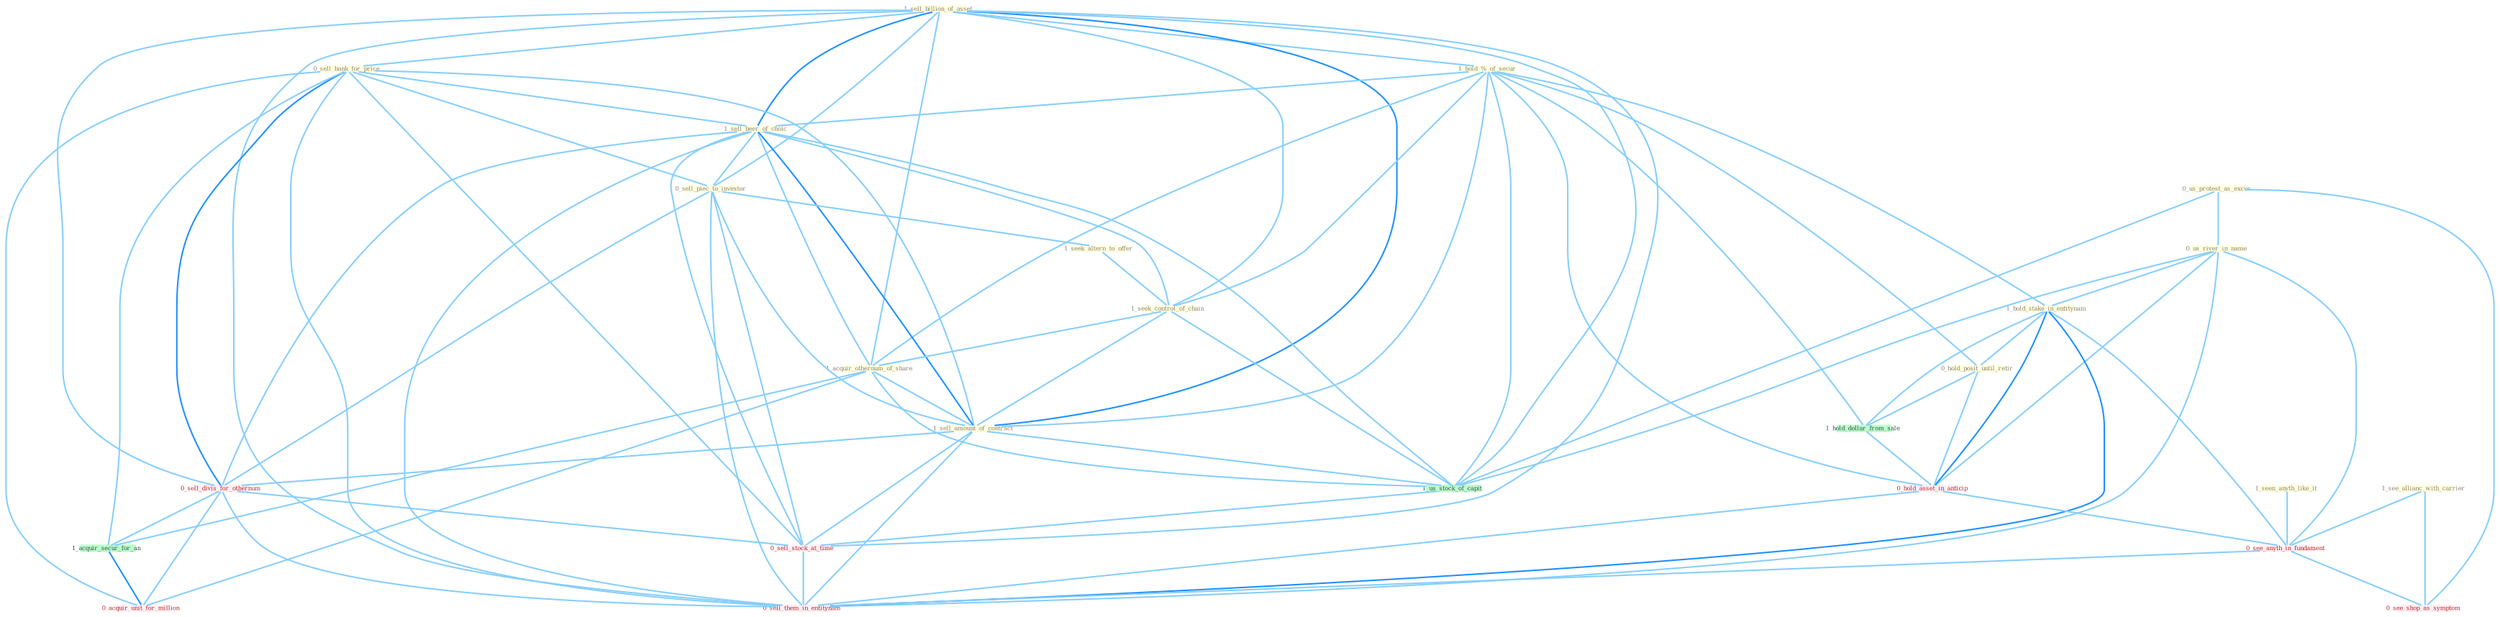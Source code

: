 Graph G{ 
    node
    [shape=polygon,style=filled,width=.5,height=.06,color="#BDFCC9",fixedsize=true,fontsize=4,
    fontcolor="#2f4f4f"];
    {node
    [color="#ffffe0", fontcolor="#8b7d6b"] "1_sell_billion_of_asset " "1_seen_anyth_like_it " "0_us_protest_as_excus " "0_sell_bank_for_price " "1_hold_%_of_secur " "0_us_river_in_name " "1_sell_beer_of_choic " "1_hold_stake_in_entitynam " "0_sell_piec_to_investor " "1_see_allianc_with_carrier " "1_seek_altern_to_offer " "1_seek_control_of_chain " "1_acquir_othernum_of_share " "0_hold_posit_until_retir " "1_sell_amount_of_contract "}
{node [color="#fff0f5", fontcolor="#b22222"] "0_sell_divis_for_othernum " "0_hold_asset_in_anticip " "0_sell_stock_at_time " "0_see_anyth_in_fundament " "0_acquir_unit_for_million " "0_see_shop_as_symptom " "0_sell_them_in_entitynam "}
edge [color="#B0E2FF"];

	"1_sell_billion_of_asset " -- "0_sell_bank_for_price " [w="1", color="#87cefa" ];
	"1_sell_billion_of_asset " -- "1_hold_%_of_secur " [w="1", color="#87cefa" ];
	"1_sell_billion_of_asset " -- "1_sell_beer_of_choic " [w="2", color="#1e90ff" , len=0.8];
	"1_sell_billion_of_asset " -- "0_sell_piec_to_investor " [w="1", color="#87cefa" ];
	"1_sell_billion_of_asset " -- "1_seek_control_of_chain " [w="1", color="#87cefa" ];
	"1_sell_billion_of_asset " -- "1_acquir_othernum_of_share " [w="1", color="#87cefa" ];
	"1_sell_billion_of_asset " -- "1_sell_amount_of_contract " [w="2", color="#1e90ff" , len=0.8];
	"1_sell_billion_of_asset " -- "0_sell_divis_for_othernum " [w="1", color="#87cefa" ];
	"1_sell_billion_of_asset " -- "1_us_stock_of_capit " [w="1", color="#87cefa" ];
	"1_sell_billion_of_asset " -- "0_sell_stock_at_time " [w="1", color="#87cefa" ];
	"1_sell_billion_of_asset " -- "0_sell_them_in_entitynam " [w="1", color="#87cefa" ];
	"1_seen_anyth_like_it " -- "0_see_anyth_in_fundament " [w="1", color="#87cefa" ];
	"0_us_protest_as_excus " -- "0_us_river_in_name " [w="1", color="#87cefa" ];
	"0_us_protest_as_excus " -- "1_us_stock_of_capit " [w="1", color="#87cefa" ];
	"0_us_protest_as_excus " -- "0_see_shop_as_symptom " [w="1", color="#87cefa" ];
	"0_sell_bank_for_price " -- "1_sell_beer_of_choic " [w="1", color="#87cefa" ];
	"0_sell_bank_for_price " -- "0_sell_piec_to_investor " [w="1", color="#87cefa" ];
	"0_sell_bank_for_price " -- "1_sell_amount_of_contract " [w="1", color="#87cefa" ];
	"0_sell_bank_for_price " -- "0_sell_divis_for_othernum " [w="2", color="#1e90ff" , len=0.8];
	"0_sell_bank_for_price " -- "1_acquir_secur_for_an " [w="1", color="#87cefa" ];
	"0_sell_bank_for_price " -- "0_sell_stock_at_time " [w="1", color="#87cefa" ];
	"0_sell_bank_for_price " -- "0_acquir_unit_for_million " [w="1", color="#87cefa" ];
	"0_sell_bank_for_price " -- "0_sell_them_in_entitynam " [w="1", color="#87cefa" ];
	"1_hold_%_of_secur " -- "1_sell_beer_of_choic " [w="1", color="#87cefa" ];
	"1_hold_%_of_secur " -- "1_hold_stake_in_entitynam " [w="1", color="#87cefa" ];
	"1_hold_%_of_secur " -- "1_seek_control_of_chain " [w="1", color="#87cefa" ];
	"1_hold_%_of_secur " -- "1_acquir_othernum_of_share " [w="1", color="#87cefa" ];
	"1_hold_%_of_secur " -- "0_hold_posit_until_retir " [w="1", color="#87cefa" ];
	"1_hold_%_of_secur " -- "1_sell_amount_of_contract " [w="1", color="#87cefa" ];
	"1_hold_%_of_secur " -- "1_us_stock_of_capit " [w="1", color="#87cefa" ];
	"1_hold_%_of_secur " -- "1_hold_dollar_from_sale " [w="1", color="#87cefa" ];
	"1_hold_%_of_secur " -- "0_hold_asset_in_anticip " [w="1", color="#87cefa" ];
	"0_us_river_in_name " -- "1_hold_stake_in_entitynam " [w="1", color="#87cefa" ];
	"0_us_river_in_name " -- "1_us_stock_of_capit " [w="1", color="#87cefa" ];
	"0_us_river_in_name " -- "0_hold_asset_in_anticip " [w="1", color="#87cefa" ];
	"0_us_river_in_name " -- "0_see_anyth_in_fundament " [w="1", color="#87cefa" ];
	"0_us_river_in_name " -- "0_sell_them_in_entitynam " [w="1", color="#87cefa" ];
	"1_sell_beer_of_choic " -- "0_sell_piec_to_investor " [w="1", color="#87cefa" ];
	"1_sell_beer_of_choic " -- "1_seek_control_of_chain " [w="1", color="#87cefa" ];
	"1_sell_beer_of_choic " -- "1_acquir_othernum_of_share " [w="1", color="#87cefa" ];
	"1_sell_beer_of_choic " -- "1_sell_amount_of_contract " [w="2", color="#1e90ff" , len=0.8];
	"1_sell_beer_of_choic " -- "0_sell_divis_for_othernum " [w="1", color="#87cefa" ];
	"1_sell_beer_of_choic " -- "1_us_stock_of_capit " [w="1", color="#87cefa" ];
	"1_sell_beer_of_choic " -- "0_sell_stock_at_time " [w="1", color="#87cefa" ];
	"1_sell_beer_of_choic " -- "0_sell_them_in_entitynam " [w="1", color="#87cefa" ];
	"1_hold_stake_in_entitynam " -- "0_hold_posit_until_retir " [w="1", color="#87cefa" ];
	"1_hold_stake_in_entitynam " -- "1_hold_dollar_from_sale " [w="1", color="#87cefa" ];
	"1_hold_stake_in_entitynam " -- "0_hold_asset_in_anticip " [w="2", color="#1e90ff" , len=0.8];
	"1_hold_stake_in_entitynam " -- "0_see_anyth_in_fundament " [w="1", color="#87cefa" ];
	"1_hold_stake_in_entitynam " -- "0_sell_them_in_entitynam " [w="2", color="#1e90ff" , len=0.8];
	"0_sell_piec_to_investor " -- "1_seek_altern_to_offer " [w="1", color="#87cefa" ];
	"0_sell_piec_to_investor " -- "1_sell_amount_of_contract " [w="1", color="#87cefa" ];
	"0_sell_piec_to_investor " -- "0_sell_divis_for_othernum " [w="1", color="#87cefa" ];
	"0_sell_piec_to_investor " -- "0_sell_stock_at_time " [w="1", color="#87cefa" ];
	"0_sell_piec_to_investor " -- "0_sell_them_in_entitynam " [w="1", color="#87cefa" ];
	"1_see_allianc_with_carrier " -- "0_see_anyth_in_fundament " [w="1", color="#87cefa" ];
	"1_see_allianc_with_carrier " -- "0_see_shop_as_symptom " [w="1", color="#87cefa" ];
	"1_seek_altern_to_offer " -- "1_seek_control_of_chain " [w="1", color="#87cefa" ];
	"1_seek_control_of_chain " -- "1_acquir_othernum_of_share " [w="1", color="#87cefa" ];
	"1_seek_control_of_chain " -- "1_sell_amount_of_contract " [w="1", color="#87cefa" ];
	"1_seek_control_of_chain " -- "1_us_stock_of_capit " [w="1", color="#87cefa" ];
	"1_acquir_othernum_of_share " -- "1_sell_amount_of_contract " [w="1", color="#87cefa" ];
	"1_acquir_othernum_of_share " -- "1_acquir_secur_for_an " [w="1", color="#87cefa" ];
	"1_acquir_othernum_of_share " -- "1_us_stock_of_capit " [w="1", color="#87cefa" ];
	"1_acquir_othernum_of_share " -- "0_acquir_unit_for_million " [w="1", color="#87cefa" ];
	"0_hold_posit_until_retir " -- "1_hold_dollar_from_sale " [w="1", color="#87cefa" ];
	"0_hold_posit_until_retir " -- "0_hold_asset_in_anticip " [w="1", color="#87cefa" ];
	"1_sell_amount_of_contract " -- "0_sell_divis_for_othernum " [w="1", color="#87cefa" ];
	"1_sell_amount_of_contract " -- "1_us_stock_of_capit " [w="1", color="#87cefa" ];
	"1_sell_amount_of_contract " -- "0_sell_stock_at_time " [w="1", color="#87cefa" ];
	"1_sell_amount_of_contract " -- "0_sell_them_in_entitynam " [w="1", color="#87cefa" ];
	"0_sell_divis_for_othernum " -- "1_acquir_secur_for_an " [w="1", color="#87cefa" ];
	"0_sell_divis_for_othernum " -- "0_sell_stock_at_time " [w="1", color="#87cefa" ];
	"0_sell_divis_for_othernum " -- "0_acquir_unit_for_million " [w="1", color="#87cefa" ];
	"0_sell_divis_for_othernum " -- "0_sell_them_in_entitynam " [w="1", color="#87cefa" ];
	"1_acquir_secur_for_an " -- "0_acquir_unit_for_million " [w="2", color="#1e90ff" , len=0.8];
	"1_us_stock_of_capit " -- "0_sell_stock_at_time " [w="1", color="#87cefa" ];
	"1_hold_dollar_from_sale " -- "0_hold_asset_in_anticip " [w="1", color="#87cefa" ];
	"0_hold_asset_in_anticip " -- "0_see_anyth_in_fundament " [w="1", color="#87cefa" ];
	"0_hold_asset_in_anticip " -- "0_sell_them_in_entitynam " [w="1", color="#87cefa" ];
	"0_sell_stock_at_time " -- "0_sell_them_in_entitynam " [w="1", color="#87cefa" ];
	"0_see_anyth_in_fundament " -- "0_see_shop_as_symptom " [w="1", color="#87cefa" ];
	"0_see_anyth_in_fundament " -- "0_sell_them_in_entitynam " [w="1", color="#87cefa" ];
}
